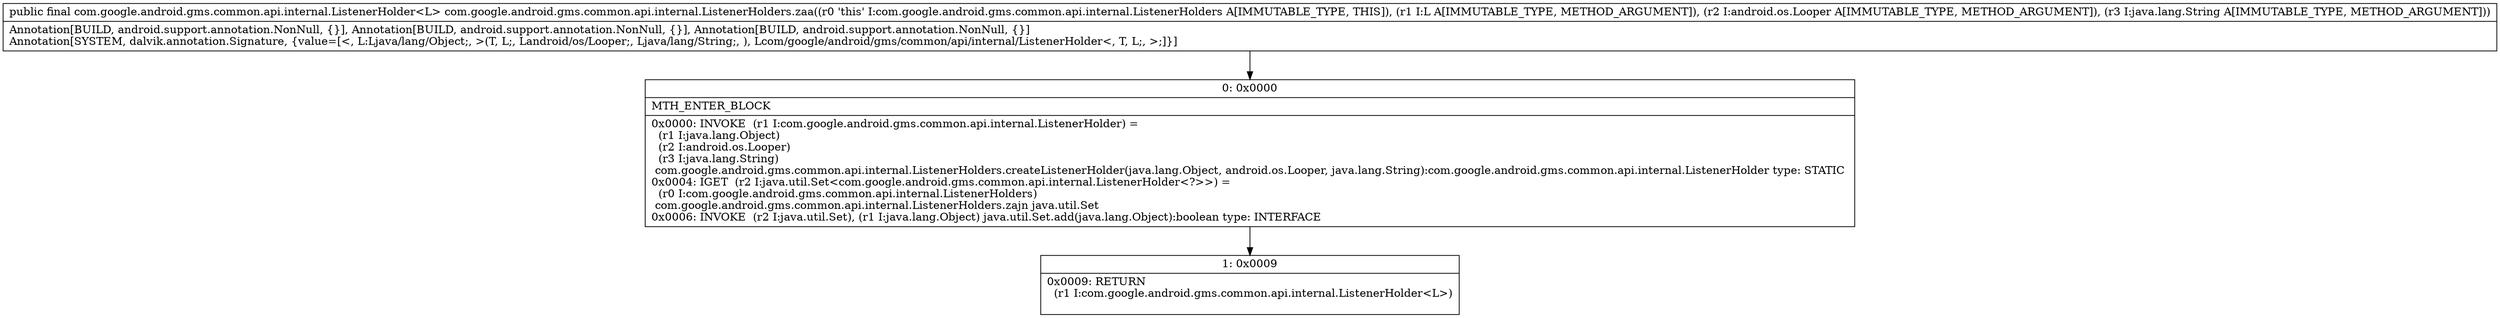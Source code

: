digraph "CFG forcom.google.android.gms.common.api.internal.ListenerHolders.zaa(Ljava\/lang\/Object;Landroid\/os\/Looper;Ljava\/lang\/String;)Lcom\/google\/android\/gms\/common\/api\/internal\/ListenerHolder;" {
Node_0 [shape=record,label="{0\:\ 0x0000|MTH_ENTER_BLOCK\l|0x0000: INVOKE  (r1 I:com.google.android.gms.common.api.internal.ListenerHolder) = \l  (r1 I:java.lang.Object)\l  (r2 I:android.os.Looper)\l  (r3 I:java.lang.String)\l com.google.android.gms.common.api.internal.ListenerHolders.createListenerHolder(java.lang.Object, android.os.Looper, java.lang.String):com.google.android.gms.common.api.internal.ListenerHolder type: STATIC \l0x0004: IGET  (r2 I:java.util.Set\<com.google.android.gms.common.api.internal.ListenerHolder\<?\>\>) = \l  (r0 I:com.google.android.gms.common.api.internal.ListenerHolders)\l com.google.android.gms.common.api.internal.ListenerHolders.zajn java.util.Set \l0x0006: INVOKE  (r2 I:java.util.Set), (r1 I:java.lang.Object) java.util.Set.add(java.lang.Object):boolean type: INTERFACE \l}"];
Node_1 [shape=record,label="{1\:\ 0x0009|0x0009: RETURN  \l  (r1 I:com.google.android.gms.common.api.internal.ListenerHolder\<L\>)\l \l}"];
MethodNode[shape=record,label="{public final com.google.android.gms.common.api.internal.ListenerHolder\<L\> com.google.android.gms.common.api.internal.ListenerHolders.zaa((r0 'this' I:com.google.android.gms.common.api.internal.ListenerHolders A[IMMUTABLE_TYPE, THIS]), (r1 I:L A[IMMUTABLE_TYPE, METHOD_ARGUMENT]), (r2 I:android.os.Looper A[IMMUTABLE_TYPE, METHOD_ARGUMENT]), (r3 I:java.lang.String A[IMMUTABLE_TYPE, METHOD_ARGUMENT]))  | Annotation[BUILD, android.support.annotation.NonNull, \{\}], Annotation[BUILD, android.support.annotation.NonNull, \{\}], Annotation[BUILD, android.support.annotation.NonNull, \{\}]\lAnnotation[SYSTEM, dalvik.annotation.Signature, \{value=[\<, L:Ljava\/lang\/Object;, \>(T, L;, Landroid\/os\/Looper;, Ljava\/lang\/String;, ), Lcom\/google\/android\/gms\/common\/api\/internal\/ListenerHolder\<, T, L;, \>;]\}]\l}"];
MethodNode -> Node_0;
Node_0 -> Node_1;
}

